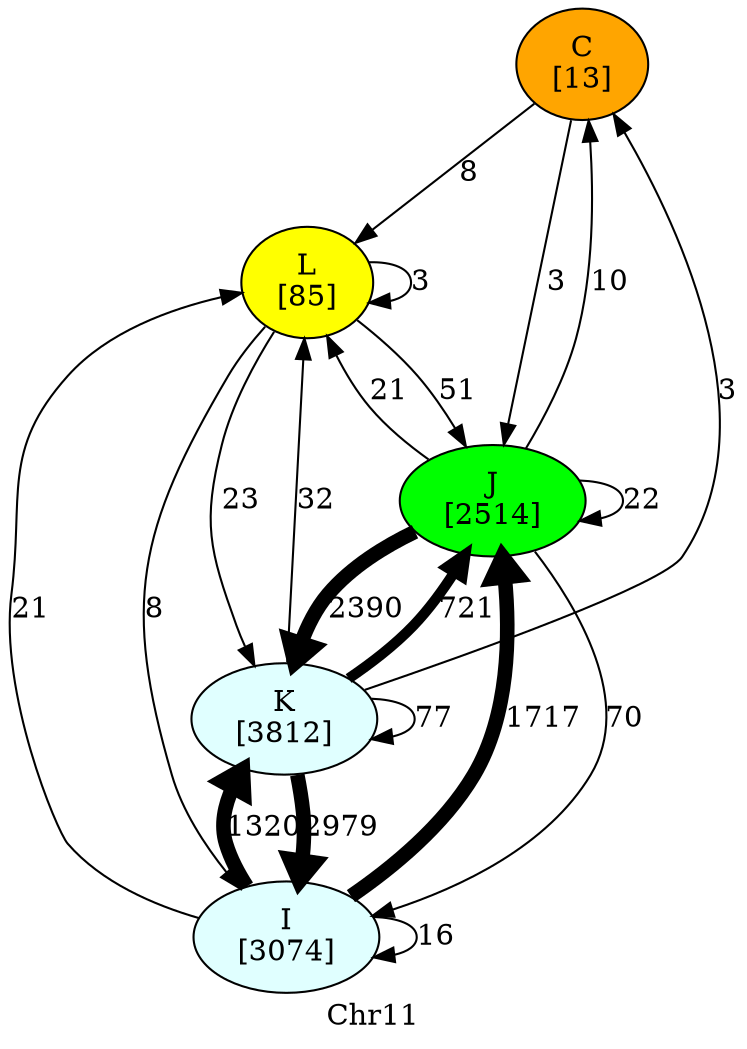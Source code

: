 digraph "" {
	graph [label=Chr11];
	node [label="\N"];
	C	[fillcolor=orange,
		label="C\n[13]",
		style=filled];
	L	[fillcolor=yellow,
		label="L\n[85]",
		style=filled];
	C -> L	[label=8,
		penwidth=1];
	J	[fillcolor="#00ff00",
		label="J\n[2514]",
		style=filled];
	C -> J	[label=3,
		penwidth=1];
	I	[fillcolor="#e0ffff",
		label="I\n[3074]",
		style=filled];
	I -> I	[label=16,
		penwidth=1];
	I -> L	[label=21,
		penwidth=1];
	K	[fillcolor="#e0ffff",
		label="K\n[3812]",
		style=filled];
	I -> K	[label=1320,
		penwidth=7];
	I -> J	[label=1717,
		penwidth=7];
	L -> I	[label=8,
		penwidth=1];
	L -> L	[label=3,
		penwidth=1];
	L -> K	[label=23,
		penwidth=1];
	L -> J	[label=51,
		penwidth=1];
	K -> C	[label=3,
		penwidth=1];
	K -> I	[label=2979,
		penwidth=7];
	K -> L	[label=32,
		penwidth=1];
	K -> K	[label=77,
		penwidth=1];
	K -> J	[label=721,
		penwidth=5];
	J -> C	[label=10,
		penwidth=1];
	J -> I	[label=70,
		penwidth=1];
	J -> L	[label=21,
		penwidth=1];
	J -> K	[label=2390,
		penwidth=7];
	J -> J	[label=22,
		penwidth=1];
}
